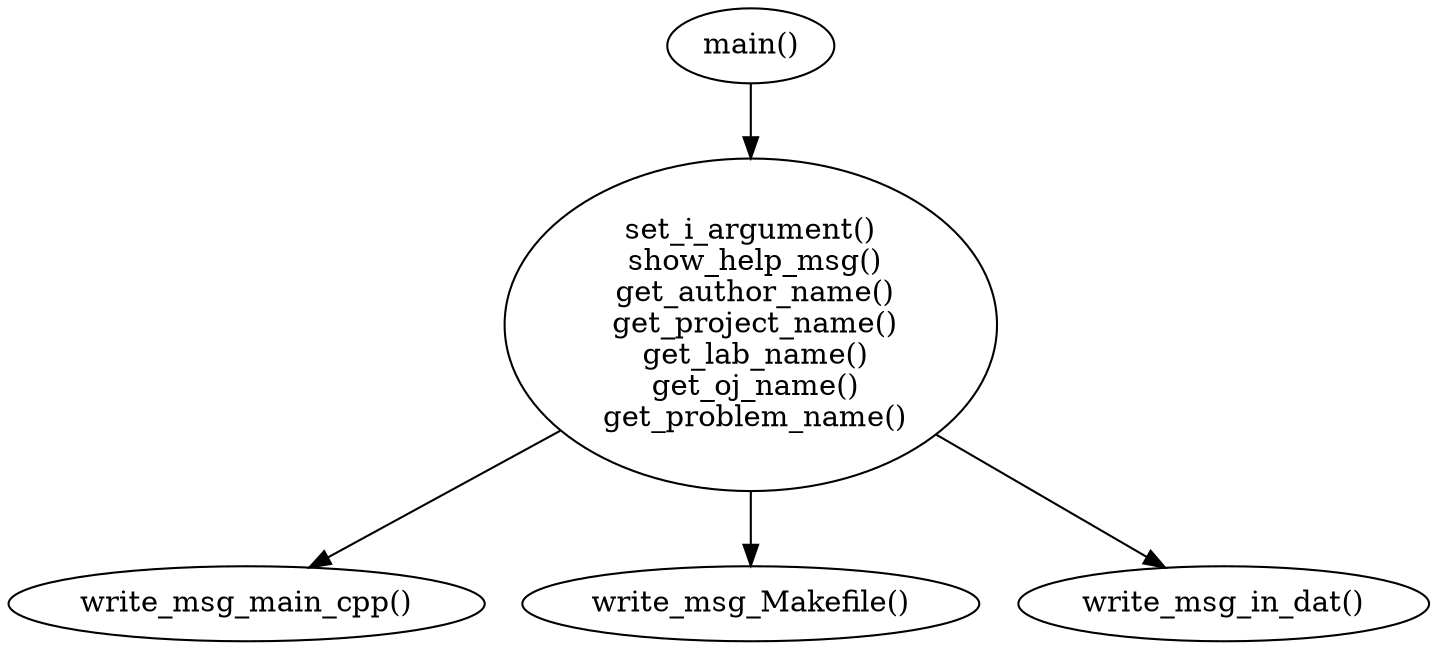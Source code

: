 digraph g{
    "main()" -> "set_i_argument()\n show_help_msg()\n get_author_name()\n get_project_name()\n get_lab_name()\n get_oj_name()\n get_problem_name()";
    
    "set_i_argument()\n show_help_msg()\n get_author_name()\n get_project_name()\n get_lab_name()\n get_oj_name()\n get_problem_name()" -> "write_msg_main_cpp()";
    
    
    "set_i_argument()\n show_help_msg()\n get_author_name()\n get_project_name()\n get_lab_name()\n get_oj_name()\n get_problem_name()" -> "write_msg_Makefile()";
    
    "set_i_argument()\n show_help_msg()\n get_author_name()\n get_project_name()\n get_lab_name()\n get_oj_name()\n get_problem_name()" -> "write_msg_in_dat()";
}


